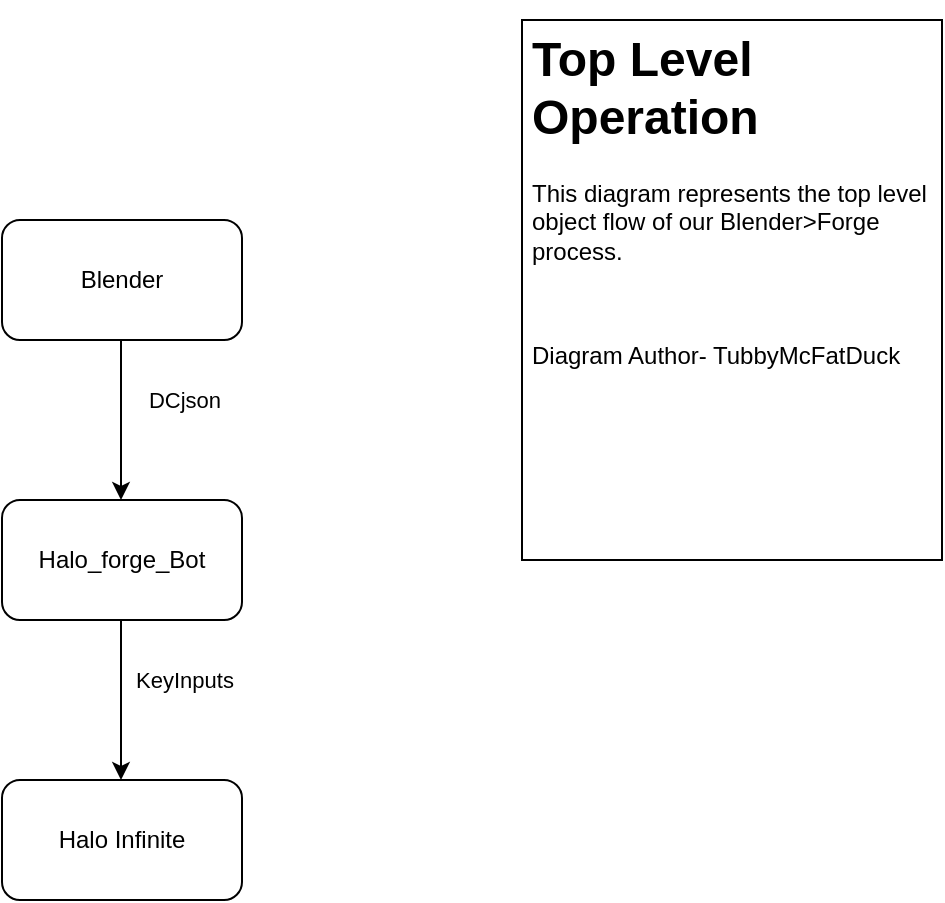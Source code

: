 <mxfile version="21.6.5" type="github" pages="4">
  <diagram name="Top Level Operation" id="qobbH_qEaCiOYokqNmjl">
    <mxGraphModel dx="1426" dy="754" grid="1" gridSize="10" guides="1" tooltips="1" connect="1" arrows="1" fold="1" page="1" pageScale="1" pageWidth="850" pageHeight="1100" background="none" math="0" shadow="0">
      <root>
        <mxCell id="0" />
        <mxCell id="1" parent="0" />
        <UserObject label="Halo_forge_Bot&lt;br&gt;" link="data:page/id,8z3xajf2Ae4xdoAWjeCd" id="zGkEpsEi8-C7hngQqERd-1">
          <mxCell style="rounded=1;whiteSpace=wrap;html=1;snapToPoint=0;fixDash=0;container=0;dropTarget=0;recursiveResize=1;" vertex="1" parent="1">
            <mxGeometry x="360" y="260" width="120" height="60" as="geometry">
              <mxRectangle x="360" y="260" width="120" height="30" as="alternateBounds" />
            </mxGeometry>
          </mxCell>
        </UserObject>
        <mxCell id="zGkEpsEi8-C7hngQqERd-2" value="Halo Infinite" style="rounded=1;whiteSpace=wrap;html=1;" vertex="1" parent="1">
          <mxGeometry x="360" y="400" width="120" height="60" as="geometry" />
        </mxCell>
        <mxCell id="zGkEpsEi8-C7hngQqERd-3" value="Blender" style="rounded=1;whiteSpace=wrap;html=1;" vertex="1" parent="1">
          <mxGeometry x="360" y="120" width="120" height="60" as="geometry" />
        </mxCell>
        <mxCell id="zGkEpsEi8-C7hngQqERd-4" value="" style="endArrow=classic;html=1;rounded=0;" edge="1" parent="1">
          <mxGeometry width="50" height="50" relative="1" as="geometry">
            <mxPoint x="419.5" y="180" as="sourcePoint" />
            <mxPoint x="419.5" y="260" as="targetPoint" />
          </mxGeometry>
        </mxCell>
        <mxCell id="zGkEpsEi8-C7hngQqERd-5" value="DCjson" style="edgeLabel;html=1;align=center;verticalAlign=middle;resizable=0;points=[];rotation=0;" vertex="1" connectable="0" parent="zGkEpsEi8-C7hngQqERd-4">
          <mxGeometry x="-0.375" y="-2" relative="1" as="geometry">
            <mxPoint x="33" y="5" as="offset" />
          </mxGeometry>
        </mxCell>
        <mxCell id="zGkEpsEi8-C7hngQqERd-6" value="" style="endArrow=classic;html=1;rounded=0;" edge="1" parent="1">
          <mxGeometry width="50" height="50" relative="1" as="geometry">
            <mxPoint x="419.5" y="320" as="sourcePoint" />
            <mxPoint x="419.5" y="400" as="targetPoint" />
          </mxGeometry>
        </mxCell>
        <mxCell id="zGkEpsEi8-C7hngQqERd-7" value="KeyInputs" style="edgeLabel;html=1;align=center;verticalAlign=middle;resizable=0;points=[];" vertex="1" connectable="0" parent="zGkEpsEi8-C7hngQqERd-6">
          <mxGeometry x="-0.225" y="2" relative="1" as="geometry">
            <mxPoint x="29" y="-1" as="offset" />
          </mxGeometry>
        </mxCell>
        <mxCell id="zGkEpsEi8-C7hngQqERd-8" value="&lt;h1&gt;Top Level Operation&lt;/h1&gt;&lt;p&gt;This diagram represents the top level object flow of our Blender&amp;gt;Forge process.&lt;/p&gt;&lt;p&gt;&lt;br&gt;&lt;/p&gt;&lt;p&gt;Diagram Author- TubbyMcFatDuck&lt;/p&gt;" style="text;html=1;strokeColor=default;fillColor=none;spacing=5;spacingTop=-20;whiteSpace=wrap;overflow=hidden;rounded=0;" vertex="1" parent="1">
          <mxGeometry x="620" y="20" width="210" height="270" as="geometry" />
        </mxCell>
      </root>
    </mxGraphModel>
  </diagram>
  <diagram id="8z3xajf2Ae4xdoAWjeCd" name="Halo_Forge_Bot">
    <mxGraphModel dx="1426" dy="754" grid="1" gridSize="10" guides="1" tooltips="1" connect="1" arrows="1" fold="1" page="1" pageScale="1" pageWidth="850" pageHeight="1100" math="0" shadow="0">
      <root>
        <mxCell id="0" />
        <mxCell id="1" parent="0" />
        <mxCell id="iu1Z5C79OeCPNpXDj4VT-1" value="&lt;h1&gt;Halo_Forge_Bot&lt;/h1&gt;&lt;p&gt;This diagram represents the top level object flow of our Blender&amp;gt;Forge process.&lt;/p&gt;&lt;p&gt;&lt;br&gt;&lt;/p&gt;&lt;p&gt;Diagram Author- TubbyMcFatDuck&lt;/p&gt;" style="text;html=1;strokeColor=default;fillColor=none;spacing=5;spacingTop=-20;whiteSpace=wrap;overflow=hidden;rounded=0;" parent="1" vertex="1">
          <mxGeometry x="620" y="20" width="210" height="270" as="geometry" />
        </mxCell>
      </root>
    </mxGraphModel>
  </diagram>
  <diagram id="2_mRGCcukzweKVhuHHVU" name="Blender">
    <mxGraphModel dx="1426" dy="754" grid="1" gridSize="10" guides="1" tooltips="1" connect="1" arrows="1" fold="1" page="1" pageScale="1" pageWidth="850" pageHeight="1100" math="0" shadow="0">
      <root>
        <mxCell id="0" />
        <mxCell id="1" parent="0" />
      </root>
    </mxGraphModel>
  </diagram>
  <diagram id="7TAMEKfdQAMnWKltz3pr" name="Halo Infinite">
    <mxGraphModel dx="1426" dy="754" grid="1" gridSize="10" guides="1" tooltips="1" connect="1" arrows="1" fold="1" page="1" pageScale="1" pageWidth="850" pageHeight="1100" math="0" shadow="0">
      <root>
        <mxCell id="0" />
        <mxCell id="1" parent="0" />
      </root>
    </mxGraphModel>
  </diagram>
</mxfile>
